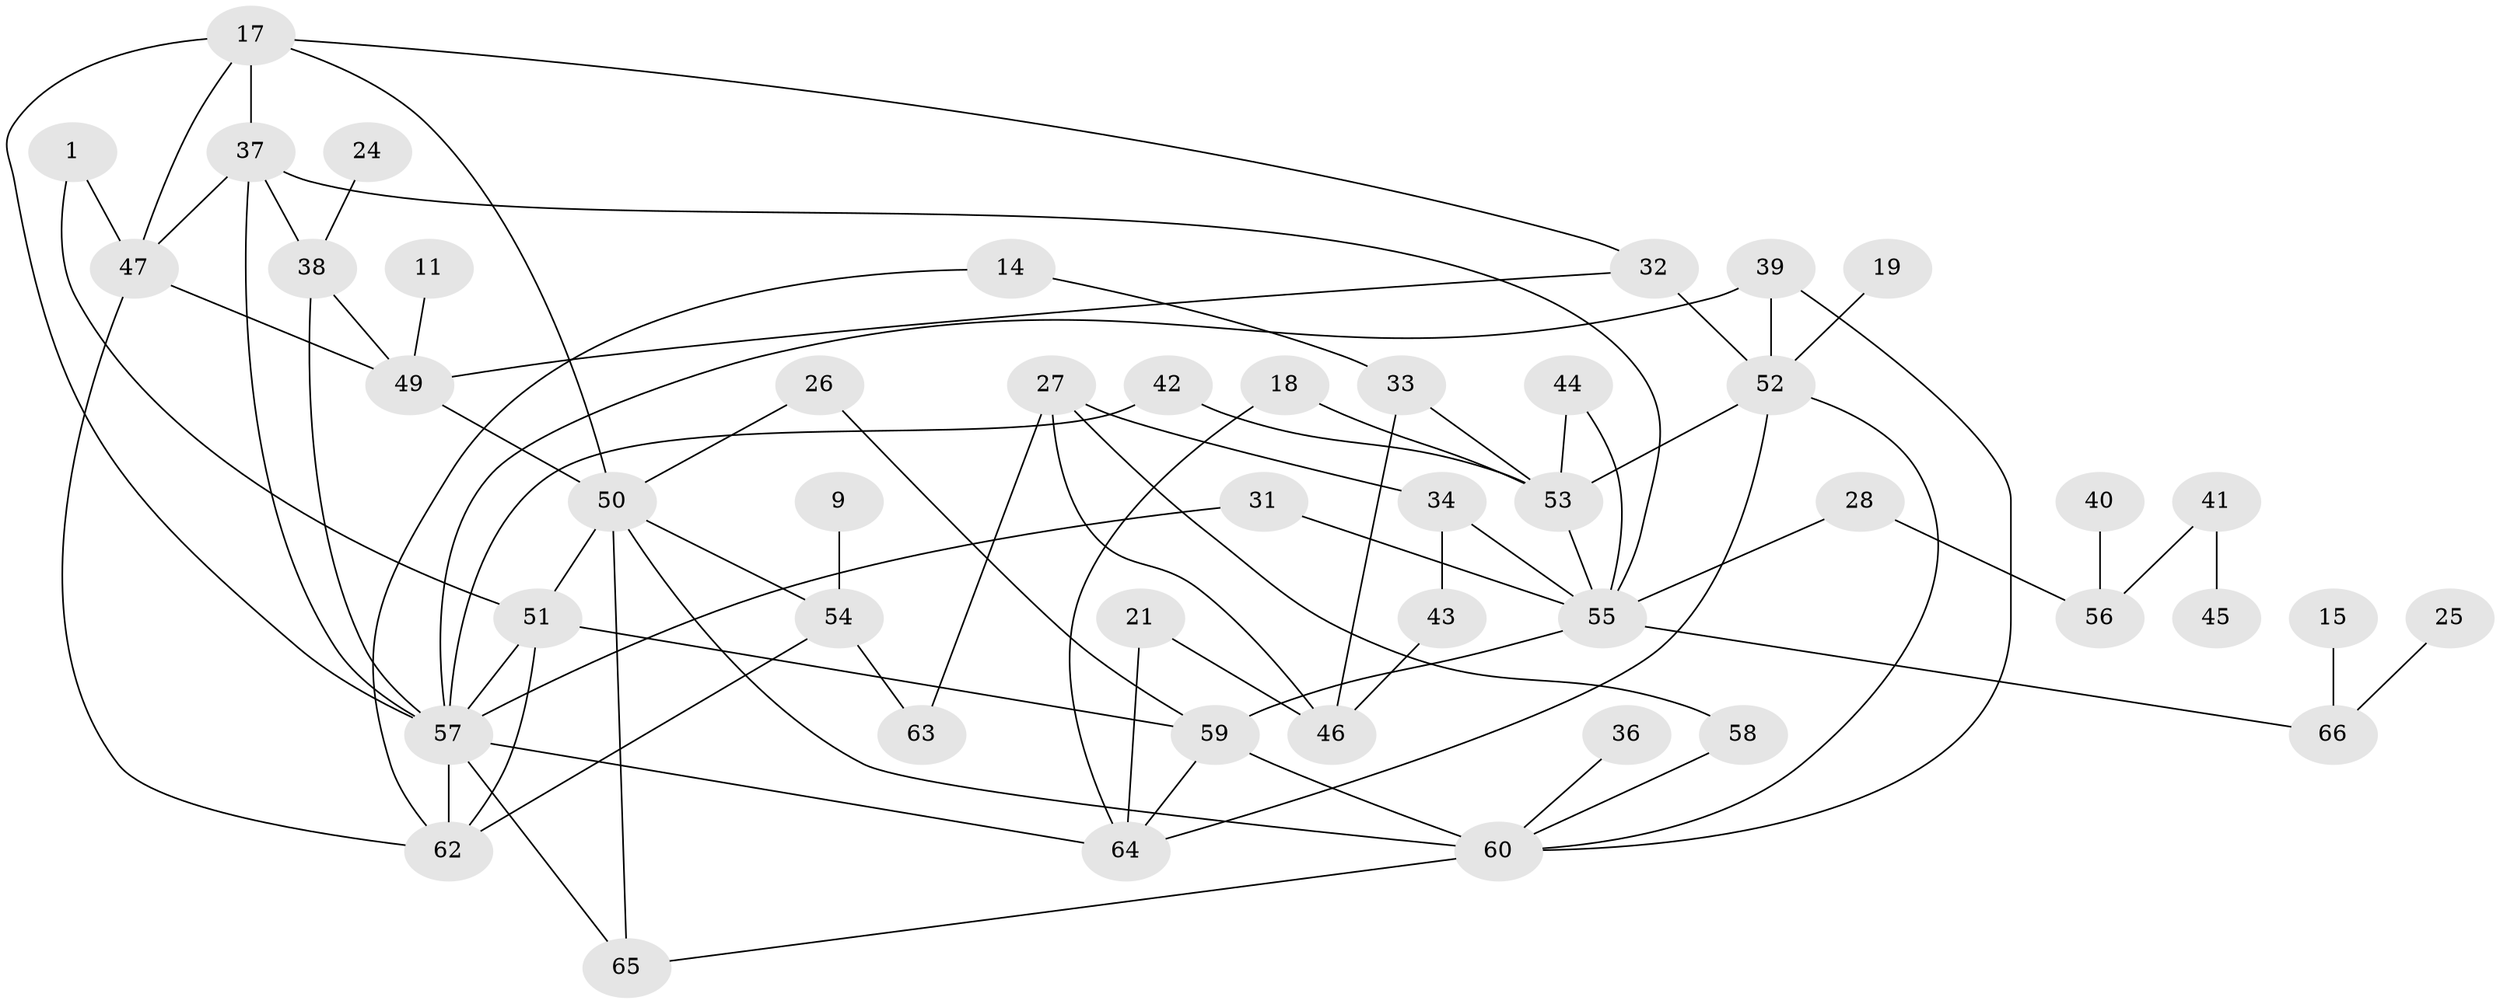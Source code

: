 // original degree distribution, {2: 0.26515151515151514, 5: 0.06818181818181818, 3: 0.18181818181818182, 0: 0.11363636363636363, 1: 0.2196969696969697, 4: 0.14393939393939395, 6: 0.007575757575757576}
// Generated by graph-tools (version 1.1) at 2025/49/03/09/25 03:49:07]
// undirected, 47 vertices, 78 edges
graph export_dot {
graph [start="1"]
  node [color=gray90,style=filled];
  1;
  9;
  11;
  14;
  15;
  17;
  18;
  19;
  21;
  24;
  25;
  26;
  27;
  28;
  31;
  32;
  33;
  34;
  36;
  37;
  38;
  39;
  40;
  41;
  42;
  43;
  44;
  45;
  46;
  47;
  49;
  50;
  51;
  52;
  53;
  54;
  55;
  56;
  57;
  58;
  59;
  60;
  62;
  63;
  64;
  65;
  66;
  1 -- 47 [weight=1.0];
  1 -- 51 [weight=1.0];
  9 -- 54 [weight=1.0];
  11 -- 49 [weight=1.0];
  14 -- 33 [weight=1.0];
  14 -- 62 [weight=1.0];
  15 -- 66 [weight=1.0];
  17 -- 32 [weight=1.0];
  17 -- 37 [weight=1.0];
  17 -- 47 [weight=1.0];
  17 -- 50 [weight=1.0];
  17 -- 57 [weight=1.0];
  18 -- 53 [weight=1.0];
  18 -- 64 [weight=1.0];
  19 -- 52 [weight=1.0];
  21 -- 46 [weight=1.0];
  21 -- 64 [weight=1.0];
  24 -- 38 [weight=1.0];
  25 -- 66 [weight=1.0];
  26 -- 50 [weight=1.0];
  26 -- 59 [weight=1.0];
  27 -- 34 [weight=1.0];
  27 -- 46 [weight=2.0];
  27 -- 58 [weight=1.0];
  27 -- 63 [weight=1.0];
  28 -- 55 [weight=1.0];
  28 -- 56 [weight=1.0];
  31 -- 55 [weight=1.0];
  31 -- 57 [weight=1.0];
  32 -- 49 [weight=1.0];
  32 -- 52 [weight=1.0];
  33 -- 46 [weight=1.0];
  33 -- 53 [weight=1.0];
  34 -- 43 [weight=1.0];
  34 -- 55 [weight=1.0];
  36 -- 60 [weight=1.0];
  37 -- 38 [weight=1.0];
  37 -- 47 [weight=1.0];
  37 -- 55 [weight=1.0];
  37 -- 57 [weight=1.0];
  38 -- 49 [weight=1.0];
  38 -- 57 [weight=1.0];
  39 -- 52 [weight=1.0];
  39 -- 57 [weight=2.0];
  39 -- 60 [weight=1.0];
  40 -- 56 [weight=1.0];
  41 -- 45 [weight=1.0];
  41 -- 56 [weight=1.0];
  42 -- 53 [weight=1.0];
  42 -- 57 [weight=2.0];
  43 -- 46 [weight=1.0];
  44 -- 53 [weight=1.0];
  44 -- 55 [weight=1.0];
  47 -- 49 [weight=1.0];
  47 -- 62 [weight=1.0];
  49 -- 50 [weight=1.0];
  50 -- 51 [weight=2.0];
  50 -- 54 [weight=1.0];
  50 -- 60 [weight=1.0];
  50 -- 65 [weight=1.0];
  51 -- 57 [weight=1.0];
  51 -- 59 [weight=1.0];
  51 -- 62 [weight=1.0];
  52 -- 53 [weight=1.0];
  52 -- 60 [weight=1.0];
  52 -- 64 [weight=1.0];
  53 -- 55 [weight=1.0];
  54 -- 62 [weight=1.0];
  54 -- 63 [weight=1.0];
  55 -- 59 [weight=1.0];
  55 -- 66 [weight=1.0];
  57 -- 62 [weight=1.0];
  57 -- 64 [weight=1.0];
  57 -- 65 [weight=1.0];
  58 -- 60 [weight=1.0];
  59 -- 60 [weight=2.0];
  59 -- 64 [weight=1.0];
  60 -- 65 [weight=1.0];
}
